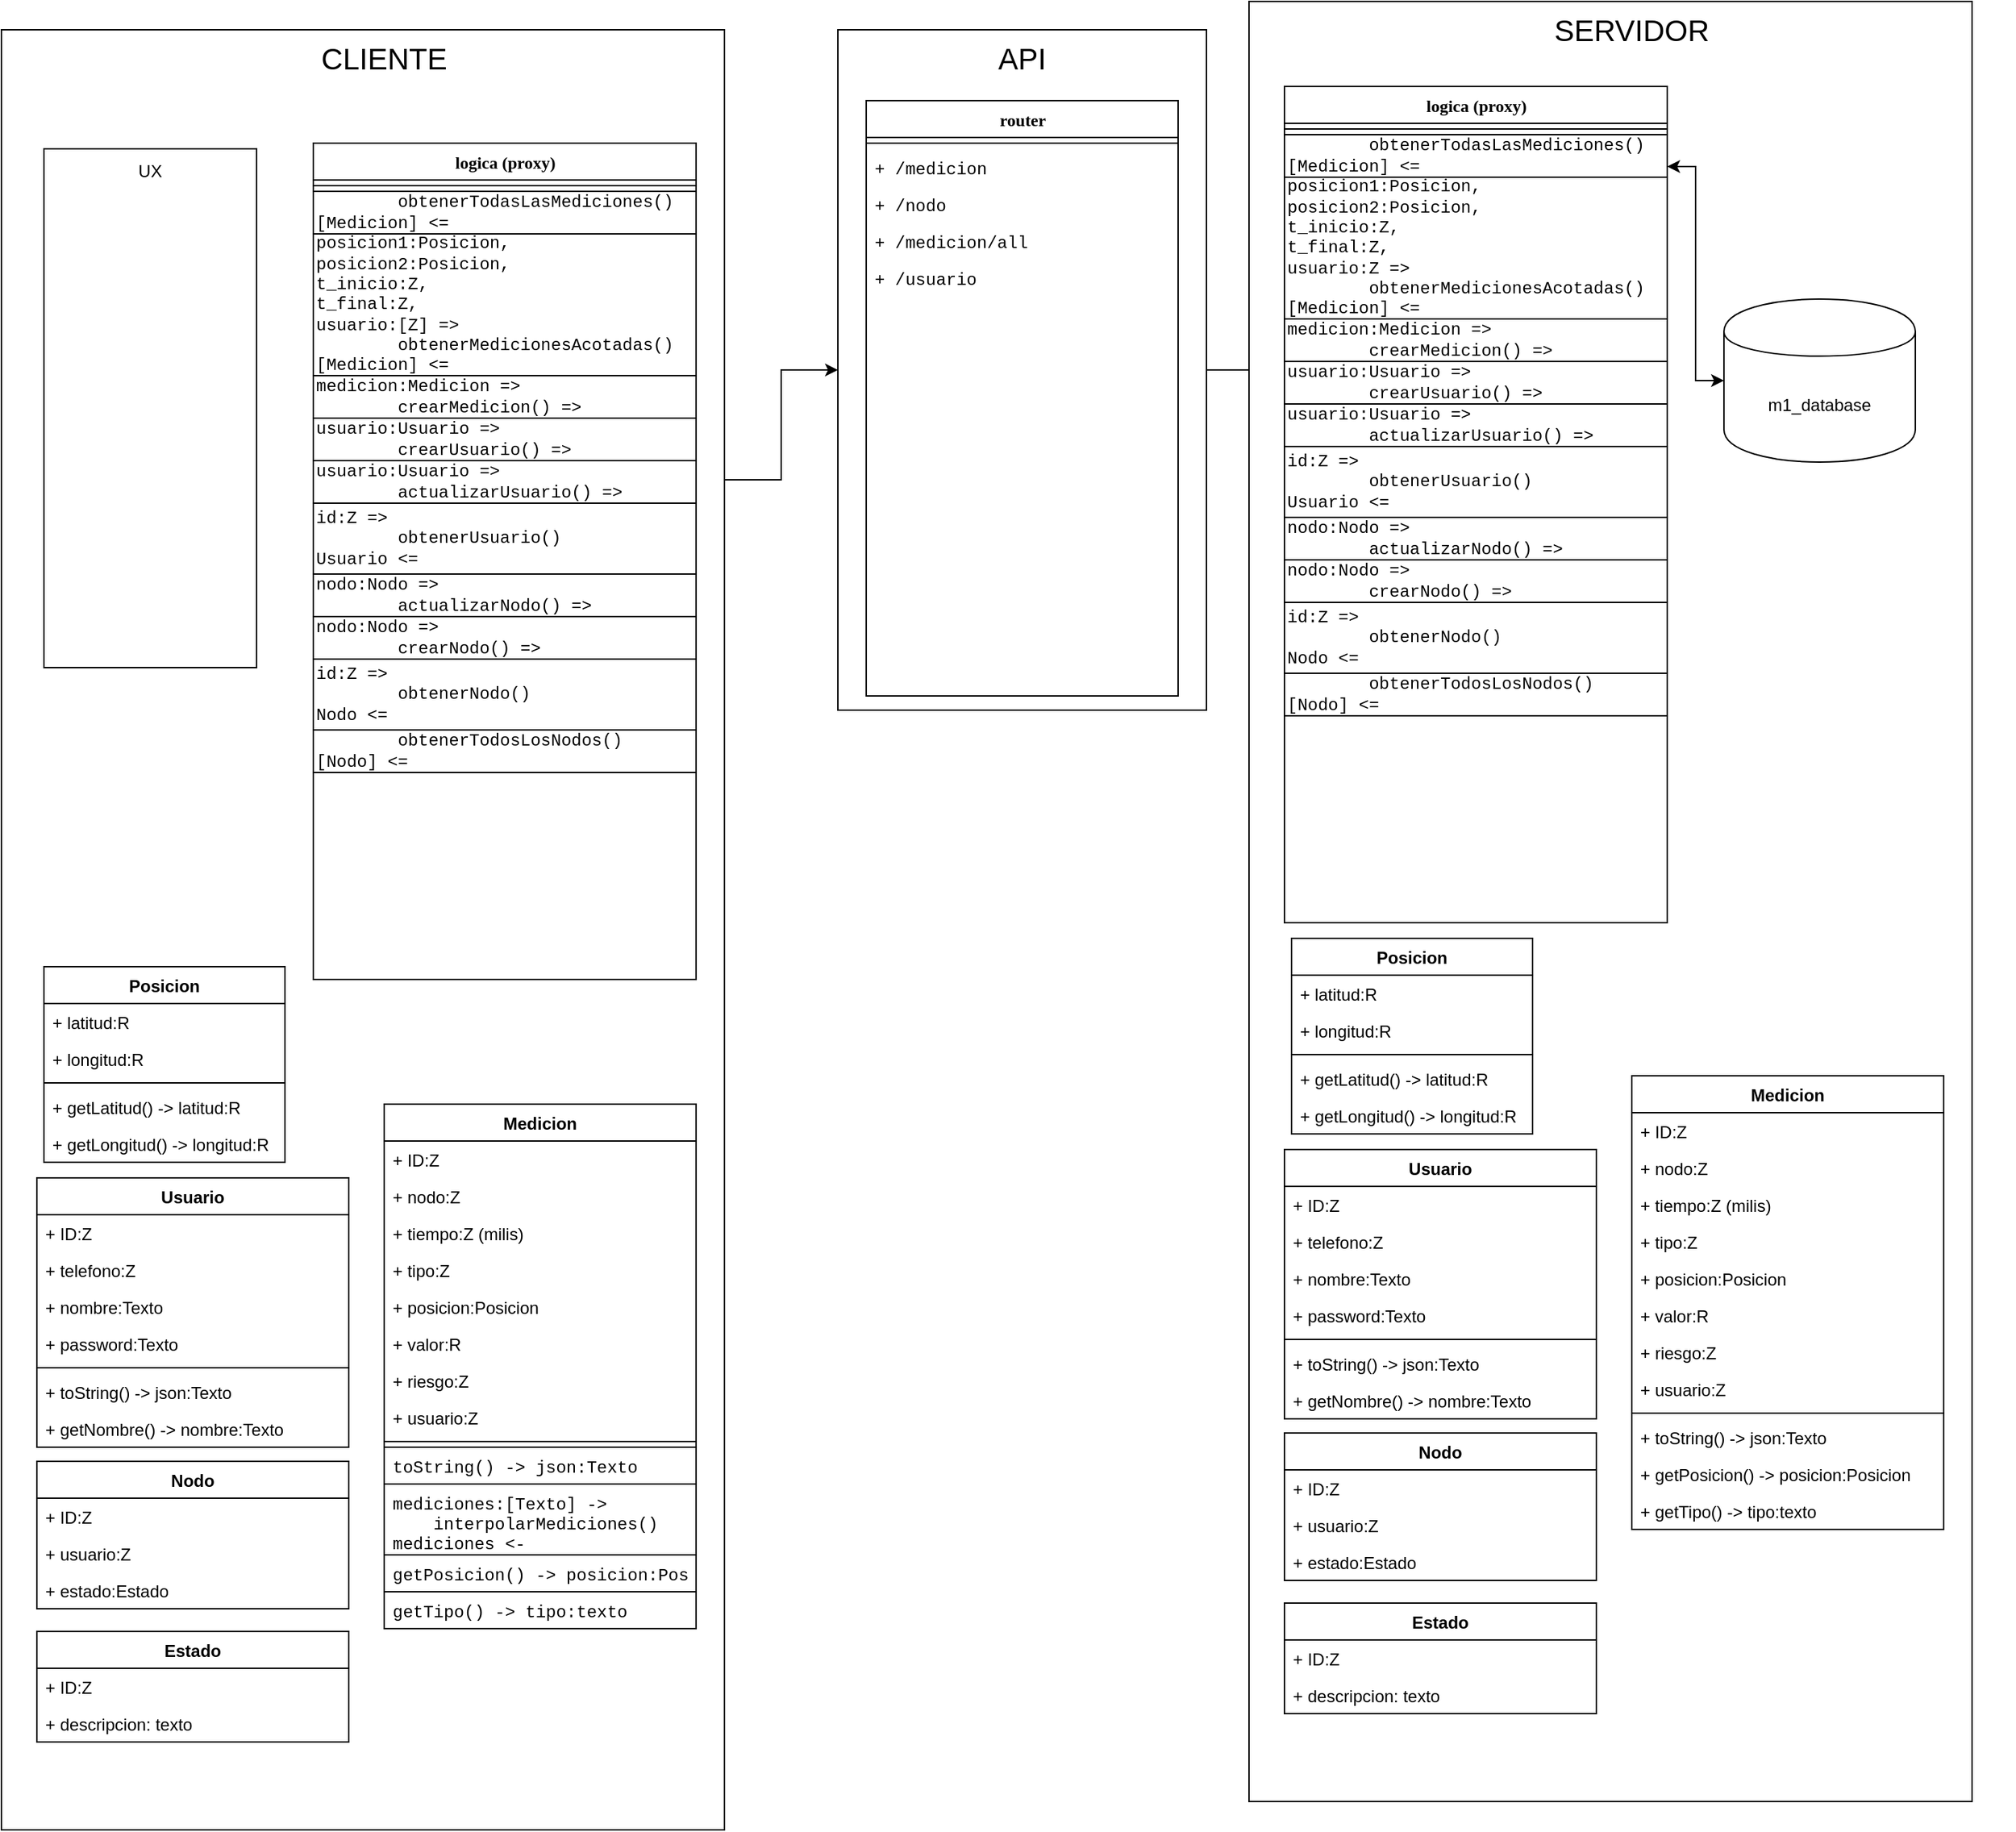 <mxfile version="12.6.5" type="device"><diagram name="Page-1" id="6133507b-19e7-1e82-6fc7-422aa6c4b21f"><mxGraphModel dx="868" dy="510" grid="1" gridSize="10" guides="1" tooltips="1" connect="1" arrows="1" fold="1" page="1" pageScale="1" pageWidth="1100" pageHeight="850" background="#ffffff" math="0" shadow="0"><root><mxCell id="0"/><mxCell id="1" parent="0"/><mxCell id="sc-52_LfDjqddXTNMuzJ-3" value="" style="group" parent="1" vertex="1" connectable="0"><mxGeometry x="120" y="50" width="510" height="1270" as="geometry"/></mxCell><mxCell id="sc-52_LfDjqddXTNMuzJ-1" value="" style="rounded=0;whiteSpace=wrap;html=1;" parent="sc-52_LfDjqddXTNMuzJ-3" vertex="1"><mxGeometry x="-30" width="510" height="1270" as="geometry"/></mxCell><mxCell id="sc-52_LfDjqddXTNMuzJ-2" value="&lt;font style=&quot;font-size: 21px&quot;&gt;CLIENTE&lt;/font&gt;" style="text;html=1;strokeColor=none;fillColor=none;align=center;verticalAlign=middle;whiteSpace=wrap;rounded=0;" parent="sc-52_LfDjqddXTNMuzJ-3" vertex="1"><mxGeometry x="175" y="10" width="130" height="20" as="geometry"/></mxCell><mxCell id="235556782a83e6d0-1" value="logica (proxy)" style="swimlane;html=1;fontStyle=1;align=center;verticalAlign=top;childLayout=stackLayout;horizontal=1;startSize=26;horizontalStack=0;resizeParent=1;resizeLast=0;collapsible=1;marginBottom=0;swimlaneFillColor=#ffffff;rounded=0;shadow=0;comic=0;labelBackgroundColor=none;strokeWidth=1;fillColor=none;fontFamily=Verdana;fontSize=12" parent="sc-52_LfDjqddXTNMuzJ-3" vertex="1"><mxGeometry x="190" y="80" width="270" height="590" as="geometry"/></mxCell><mxCell id="235556782a83e6d0-6" value="" style="line;html=1;strokeWidth=1;fillColor=none;align=left;verticalAlign=middle;spacingTop=-1;spacingLeft=3;spacingRight=3;rotatable=0;labelPosition=right;points=[];portConstraint=eastwest;" parent="235556782a83e6d0-1" vertex="1"><mxGeometry y="26" width="270" height="8" as="geometry"/></mxCell><mxCell id="5X_iFyQUQgS1Uzfc3_gg-1" value="&amp;nbsp; &amp;nbsp; &amp;nbsp; &amp;nbsp; obtenerTodasLasMediciones()&lt;br&gt;[Medicion] &amp;lt;=" style="rounded=0;whiteSpace=wrap;html=1;autosize=1;fontFamily=Courier New;align=left;" parent="235556782a83e6d0-1" vertex="1"><mxGeometry y="34" width="270" height="30" as="geometry"/></mxCell><mxCell id="5X_iFyQUQgS1Uzfc3_gg-11" value="posicion1:Posicion,&lt;br&gt;posicion2:Posicion,&lt;br&gt;t_inicio:Z,&lt;br&gt;t_final:Z,&lt;br&gt;usuario:[Z] =&amp;gt;&lt;br&gt;&amp;nbsp; &amp;nbsp; &amp;nbsp; &amp;nbsp; obtenerMedicionesAcotadas()&lt;br&gt;[Medicion] &amp;lt;=" style="rounded=0;whiteSpace=wrap;html=1;autosize=1;fontFamily=Courier New;align=left;" parent="235556782a83e6d0-1" vertex="1"><mxGeometry y="64" width="270" height="100" as="geometry"/></mxCell><mxCell id="5X_iFyQUQgS1Uzfc3_gg-13" value="medicion:Medicion =&amp;gt;&lt;br&gt;&amp;nbsp; &amp;nbsp; &amp;nbsp; &amp;nbsp; crearMedicion() =&amp;gt;" style="rounded=0;whiteSpace=wrap;html=1;autosize=1;fontFamily=Courier New;align=left;" parent="235556782a83e6d0-1" vertex="1"><mxGeometry y="164" width="270" height="30" as="geometry"/></mxCell><mxCell id="5X_iFyQUQgS1Uzfc3_gg-14" value="usuario:Usuario =&amp;gt;&lt;br&gt;&amp;nbsp; &amp;nbsp; &amp;nbsp; &amp;nbsp; crearUsuario() =&amp;gt;" style="rounded=0;whiteSpace=wrap;html=1;autosize=1;fontFamily=Courier New;align=left;" parent="235556782a83e6d0-1" vertex="1"><mxGeometry y="194" width="270" height="30" as="geometry"/></mxCell><mxCell id="5X_iFyQUQgS1Uzfc3_gg-15" value="usuario:Usuario =&amp;gt;&lt;br&gt;&amp;nbsp; &amp;nbsp; &amp;nbsp; &amp;nbsp; actualizarUsuario() =&amp;gt;" style="rounded=0;whiteSpace=wrap;html=1;autosize=1;fontFamily=Courier New;align=left;" parent="235556782a83e6d0-1" vertex="1"><mxGeometry y="224" width="270" height="30" as="geometry"/></mxCell><mxCell id="5X_iFyQUQgS1Uzfc3_gg-16" value="id:Z =&amp;gt;&lt;br&gt;&amp;nbsp; &amp;nbsp; &amp;nbsp; &amp;nbsp; obtenerUsuario()&lt;br&gt;Usuario &amp;lt;=" style="rounded=0;whiteSpace=wrap;html=1;autosize=1;fontFamily=Courier New;align=left;" parent="235556782a83e6d0-1" vertex="1"><mxGeometry y="254" width="270" height="50" as="geometry"/></mxCell><mxCell id="5X_iFyQUQgS1Uzfc3_gg-17" value="nodo:Nodo =&amp;gt;&lt;br&gt;&amp;nbsp; &amp;nbsp; &amp;nbsp; &amp;nbsp; actualizarNodo() =&amp;gt;" style="rounded=0;whiteSpace=wrap;html=1;autosize=1;fontFamily=Courier New;align=left;" parent="235556782a83e6d0-1" vertex="1"><mxGeometry y="304" width="270" height="30" as="geometry"/></mxCell><mxCell id="5X_iFyQUQgS1Uzfc3_gg-18" value="nodo:Nodo =&amp;gt;&lt;br&gt;&amp;nbsp; &amp;nbsp; &amp;nbsp; &amp;nbsp; crearNodo() =&amp;gt;" style="rounded=0;whiteSpace=wrap;html=1;autosize=1;fontFamily=Courier New;align=left;" parent="235556782a83e6d0-1" vertex="1"><mxGeometry y="334" width="270" height="30" as="geometry"/></mxCell><mxCell id="5X_iFyQUQgS1Uzfc3_gg-19" value="id:Z =&amp;gt;&lt;br&gt;&amp;nbsp; &amp;nbsp; &amp;nbsp; &amp;nbsp; obtenerNodo()&lt;br&gt;Nodo &amp;lt;=" style="rounded=0;whiteSpace=wrap;html=1;autosize=1;fontFamily=Courier New;align=left;" parent="235556782a83e6d0-1" vertex="1"><mxGeometry y="364" width="270" height="50" as="geometry"/></mxCell><mxCell id="f22uDQR5OkRlXavsrOe4-1" value="&amp;nbsp; &amp;nbsp; &amp;nbsp; &amp;nbsp; obtenerTodosLosNodos()&lt;br&gt;[Nodo] &amp;lt;=" style="rounded=0;whiteSpace=wrap;html=1;autosize=1;fontFamily=Courier New;align=left;" vertex="1" parent="235556782a83e6d0-1"><mxGeometry y="414" width="270" height="30" as="geometry"/></mxCell><mxCell id="sc-52_LfDjqddXTNMuzJ-56" value="Posicion" style="swimlane;fontStyle=1;align=center;verticalAlign=top;childLayout=stackLayout;horizontal=1;startSize=26;horizontalStack=0;resizeParent=1;resizeParentMax=0;resizeLast=0;collapsible=1;marginBottom=0;labelBackgroundColor=none;fillColor=#ffffff;" parent="sc-52_LfDjqddXTNMuzJ-3" vertex="1"><mxGeometry y="661" width="170" height="138" as="geometry"/></mxCell><mxCell id="sc-52_LfDjqddXTNMuzJ-60" value="+ latitud:R" style="text;strokeColor=none;fillColor=none;align=left;verticalAlign=top;spacingLeft=4;spacingRight=4;overflow=hidden;rotatable=0;points=[[0,0.5],[1,0.5]];portConstraint=eastwest;" parent="sc-52_LfDjqddXTNMuzJ-56" vertex="1"><mxGeometry y="26" width="170" height="26" as="geometry"/></mxCell><mxCell id="sc-52_LfDjqddXTNMuzJ-61" value="+ longitud:R" style="text;strokeColor=none;fillColor=none;align=left;verticalAlign=top;spacingLeft=4;spacingRight=4;overflow=hidden;rotatable=0;points=[[0,0.5],[1,0.5]];portConstraint=eastwest;" parent="sc-52_LfDjqddXTNMuzJ-56" vertex="1"><mxGeometry y="52" width="170" height="26" as="geometry"/></mxCell><mxCell id="sc-52_LfDjqddXTNMuzJ-58" value="" style="line;strokeWidth=1;fillColor=none;align=left;verticalAlign=middle;spacingTop=-1;spacingLeft=3;spacingRight=3;rotatable=0;labelPosition=right;points=[];portConstraint=eastwest;" parent="sc-52_LfDjqddXTNMuzJ-56" vertex="1"><mxGeometry y="78" width="170" height="8" as="geometry"/></mxCell><mxCell id="sc-52_LfDjqddXTNMuzJ-59" value="+ getLatitud() -&gt; latitud:R" style="text;strokeColor=none;fillColor=none;align=left;verticalAlign=top;spacingLeft=4;spacingRight=4;overflow=hidden;rotatable=0;points=[[0,0.5],[1,0.5]];portConstraint=eastwest;" parent="sc-52_LfDjqddXTNMuzJ-56" vertex="1"><mxGeometry y="86" width="170" height="26" as="geometry"/></mxCell><mxCell id="sc-52_LfDjqddXTNMuzJ-62" value="+ getLongitud() -&gt; longitud:R" style="text;strokeColor=none;fillColor=none;align=left;verticalAlign=top;spacingLeft=4;spacingRight=4;overflow=hidden;rotatable=0;points=[[0,0.5],[1,0.5]];portConstraint=eastwest;" parent="sc-52_LfDjqddXTNMuzJ-56" vertex="1"><mxGeometry y="112" width="170" height="26" as="geometry"/></mxCell><mxCell id="sc-52_LfDjqddXTNMuzJ-32" value="Medicion" style="swimlane;fontStyle=1;align=center;verticalAlign=top;childLayout=stackLayout;horizontal=1;startSize=26;horizontalStack=0;resizeParent=1;resizeParentMax=0;resizeLast=0;collapsible=1;marginBottom=0;" parent="sc-52_LfDjqddXTNMuzJ-3" vertex="1"><mxGeometry x="240" y="758" width="220" height="370" as="geometry"/></mxCell><mxCell id="sc-52_LfDjqddXTNMuzJ-44" value="+ ID:Z" style="text;strokeColor=none;fillColor=none;align=left;verticalAlign=top;spacingLeft=4;spacingRight=4;overflow=hidden;rotatable=0;points=[[0,0.5],[1,0.5]];portConstraint=eastwest;" parent="sc-52_LfDjqddXTNMuzJ-32" vertex="1"><mxGeometry y="26" width="220" height="26" as="geometry"/></mxCell><mxCell id="sc-52_LfDjqddXTNMuzJ-50" value="+ nodo:Z" style="text;strokeColor=none;fillColor=none;align=left;verticalAlign=top;spacingLeft=4;spacingRight=4;overflow=hidden;rotatable=0;points=[[0,0.5],[1,0.5]];portConstraint=eastwest;" parent="sc-52_LfDjqddXTNMuzJ-32" vertex="1"><mxGeometry y="52" width="220" height="26" as="geometry"/></mxCell><mxCell id="sc-52_LfDjqddXTNMuzJ-49" value="+ tiempo:Z (milis)" style="text;strokeColor=none;fillColor=none;align=left;verticalAlign=top;spacingLeft=4;spacingRight=4;overflow=hidden;rotatable=0;points=[[0,0.5],[1,0.5]];portConstraint=eastwest;" parent="sc-52_LfDjqddXTNMuzJ-32" vertex="1"><mxGeometry y="78" width="220" height="26" as="geometry"/></mxCell><mxCell id="sc-52_LfDjqddXTNMuzJ-48" value="+ tipo:Z" style="text;strokeColor=none;fillColor=none;align=left;verticalAlign=top;spacingLeft=4;spacingRight=4;overflow=hidden;rotatable=0;points=[[0,0.5],[1,0.5]];portConstraint=eastwest;" parent="sc-52_LfDjqddXTNMuzJ-32" vertex="1"><mxGeometry y="104" width="220" height="26" as="geometry"/></mxCell><mxCell id="sc-52_LfDjqddXTNMuzJ-47" value="+ posicion:Posicion" style="text;strokeColor=none;fillColor=none;align=left;verticalAlign=top;spacingLeft=4;spacingRight=4;overflow=hidden;rotatable=0;points=[[0,0.5],[1,0.5]];portConstraint=eastwest;" parent="sc-52_LfDjqddXTNMuzJ-32" vertex="1"><mxGeometry y="130" width="220" height="26" as="geometry"/></mxCell><mxCell id="sc-52_LfDjqddXTNMuzJ-45" value="+ valor:R" style="text;strokeColor=none;fillColor=none;align=left;verticalAlign=top;spacingLeft=4;spacingRight=4;overflow=hidden;rotatable=0;points=[[0,0.5],[1,0.5]];portConstraint=eastwest;" parent="sc-52_LfDjqddXTNMuzJ-32" vertex="1"><mxGeometry y="156" width="220" height="26" as="geometry"/></mxCell><mxCell id="325u3nL-SBD2Wd6qfBEN-95" value="+ riesgo:Z" style="text;strokeColor=none;fillColor=none;align=left;verticalAlign=top;spacingLeft=4;spacingRight=4;overflow=hidden;rotatable=0;points=[[0,0.5],[1,0.5]];portConstraint=eastwest;" parent="sc-52_LfDjqddXTNMuzJ-32" vertex="1"><mxGeometry y="182" width="220" height="26" as="geometry"/></mxCell><mxCell id="5X_iFyQUQgS1Uzfc3_gg-8" value="+ usuario:Z" style="text;strokeColor=none;fillColor=none;align=left;verticalAlign=top;spacingLeft=4;spacingRight=4;overflow=hidden;rotatable=0;points=[[0,0.5],[1,0.5]];portConstraint=eastwest;" parent="sc-52_LfDjqddXTNMuzJ-32" vertex="1"><mxGeometry y="208" width="220" height="26" as="geometry"/></mxCell><mxCell id="sc-52_LfDjqddXTNMuzJ-34" value="" style="line;strokeWidth=1;fillColor=none;align=left;verticalAlign=middle;spacingTop=-1;spacingLeft=3;spacingRight=3;rotatable=0;labelPosition=right;points=[];portConstraint=eastwest;" parent="sc-52_LfDjqddXTNMuzJ-32" vertex="1"><mxGeometry y="234" width="220" height="8" as="geometry"/></mxCell><mxCell id="sc-52_LfDjqddXTNMuzJ-51" value="toString() -&gt; json:Texto" style="text;strokeColor=#000000;fillColor=none;align=left;verticalAlign=top;spacingLeft=4;spacingRight=4;overflow=hidden;rotatable=0;points=[[0,0.5],[1,0.5]];portConstraint=eastwest;fontFamily=Courier New;autosize=1;" parent="sc-52_LfDjqddXTNMuzJ-32" vertex="1"><mxGeometry y="242" width="220" height="26" as="geometry"/></mxCell><mxCell id="f22uDQR5OkRlXavsrOe4-4" value="mediciones:[Texto] -&gt;&#10;    interpolarMediciones()&#10;mediciones &lt;-" style="text;strokeColor=#000000;fillColor=none;align=left;verticalAlign=top;spacingLeft=4;spacingRight=4;overflow=hidden;rotatable=0;points=[[0,0.5],[1,0.5]];portConstraint=eastwest;fontFamily=Courier New;autosize=1;" vertex="1" parent="sc-52_LfDjqddXTNMuzJ-32"><mxGeometry y="268" width="220" height="50" as="geometry"/></mxCell><mxCell id="sc-52_LfDjqddXTNMuzJ-35" value="getPosicion() -&gt; posicion:Posicion" style="text;strokeColor=#000000;fillColor=none;align=left;verticalAlign=top;spacingLeft=4;spacingRight=4;overflow=hidden;rotatable=0;points=[[0,0.5],[1,0.5]];portConstraint=eastwest;fontFamily=Courier New;autosize=1;" parent="sc-52_LfDjqddXTNMuzJ-32" vertex="1"><mxGeometry y="318" width="220" height="26" as="geometry"/></mxCell><mxCell id="BmbY004WL_d5LKqycVgw-6" value="getTipo() -&gt; tipo:texto" style="text;strokeColor=#000000;fillColor=none;align=left;verticalAlign=top;spacingLeft=4;spacingRight=4;overflow=hidden;rotatable=0;points=[[0,0.5],[1,0.5]];portConstraint=eastwest;fontFamily=Courier New;autosize=1;" parent="sc-52_LfDjqddXTNMuzJ-32" vertex="1"><mxGeometry y="344" width="220" height="26" as="geometry"/></mxCell><mxCell id="pipGjSjrgQ9NC8ATmUn0-1" value="Usuario" style="swimlane;fontStyle=1;align=center;verticalAlign=top;childLayout=stackLayout;horizontal=1;startSize=26;horizontalStack=0;resizeParent=1;resizeParentMax=0;resizeLast=0;collapsible=1;marginBottom=0;" parent="sc-52_LfDjqddXTNMuzJ-3" vertex="1"><mxGeometry x="-5" y="810" width="220" height="190" as="geometry"/></mxCell><mxCell id="pipGjSjrgQ9NC8ATmUn0-2" value="+ ID:Z" style="text;strokeColor=none;fillColor=none;align=left;verticalAlign=top;spacingLeft=4;spacingRight=4;overflow=hidden;rotatable=0;points=[[0,0.5],[1,0.5]];portConstraint=eastwest;" parent="pipGjSjrgQ9NC8ATmUn0-1" vertex="1"><mxGeometry y="26" width="220" height="26" as="geometry"/></mxCell><mxCell id="pipGjSjrgQ9NC8ATmUn0-3" value="+ telefono:Z" style="text;strokeColor=none;fillColor=none;align=left;verticalAlign=top;spacingLeft=4;spacingRight=4;overflow=hidden;rotatable=0;points=[[0,0.5],[1,0.5]];portConstraint=eastwest;" parent="pipGjSjrgQ9NC8ATmUn0-1" vertex="1"><mxGeometry y="52" width="220" height="26" as="geometry"/></mxCell><mxCell id="pipGjSjrgQ9NC8ATmUn0-4" value="+ nombre:Texto" style="text;strokeColor=none;fillColor=none;align=left;verticalAlign=top;spacingLeft=4;spacingRight=4;overflow=hidden;rotatable=0;points=[[0,0.5],[1,0.5]];portConstraint=eastwest;" parent="pipGjSjrgQ9NC8ATmUn0-1" vertex="1"><mxGeometry y="78" width="220" height="26" as="geometry"/></mxCell><mxCell id="pipGjSjrgQ9NC8ATmUn0-5" value="+ password:Texto" style="text;strokeColor=none;fillColor=none;align=left;verticalAlign=top;spacingLeft=4;spacingRight=4;overflow=hidden;rotatable=0;points=[[0,0.5],[1,0.5]];portConstraint=eastwest;" parent="pipGjSjrgQ9NC8ATmUn0-1" vertex="1"><mxGeometry y="104" width="220" height="26" as="geometry"/></mxCell><mxCell id="pipGjSjrgQ9NC8ATmUn0-9" value="" style="line;strokeWidth=1;fillColor=none;align=left;verticalAlign=middle;spacingTop=-1;spacingLeft=3;spacingRight=3;rotatable=0;labelPosition=right;points=[];portConstraint=eastwest;" parent="pipGjSjrgQ9NC8ATmUn0-1" vertex="1"><mxGeometry y="130" width="220" height="8" as="geometry"/></mxCell><mxCell id="pipGjSjrgQ9NC8ATmUn0-10" value="+ toString() -&gt; json:Texto" style="text;strokeColor=none;fillColor=none;align=left;verticalAlign=top;spacingLeft=4;spacingRight=4;overflow=hidden;rotatable=0;points=[[0,0.5],[1,0.5]];portConstraint=eastwest;" parent="pipGjSjrgQ9NC8ATmUn0-1" vertex="1"><mxGeometry y="138" width="220" height="26" as="geometry"/></mxCell><mxCell id="pipGjSjrgQ9NC8ATmUn0-11" value="+ getNombre() -&gt; nombre:Texto" style="text;strokeColor=none;fillColor=none;align=left;verticalAlign=top;spacingLeft=4;spacingRight=4;overflow=hidden;rotatable=0;points=[[0,0.5],[1,0.5]];portConstraint=eastwest;" parent="pipGjSjrgQ9NC8ATmUn0-1" vertex="1"><mxGeometry y="164" width="220" height="26" as="geometry"/></mxCell><mxCell id="pipGjSjrgQ9NC8ATmUn0-18" value="Nodo" style="swimlane;fontStyle=1;align=center;verticalAlign=top;childLayout=stackLayout;horizontal=1;startSize=26;horizontalStack=0;resizeParent=1;resizeParentMax=0;resizeLast=0;collapsible=1;marginBottom=0;" parent="sc-52_LfDjqddXTNMuzJ-3" vertex="1"><mxGeometry x="-5" y="1010" width="220" height="104" as="geometry"/></mxCell><mxCell id="pipGjSjrgQ9NC8ATmUn0-19" value="+ ID:Z" style="text;strokeColor=none;fillColor=none;align=left;verticalAlign=top;spacingLeft=4;spacingRight=4;overflow=hidden;rotatable=0;points=[[0,0.5],[1,0.5]];portConstraint=eastwest;" parent="pipGjSjrgQ9NC8ATmUn0-18" vertex="1"><mxGeometry y="26" width="220" height="26" as="geometry"/></mxCell><mxCell id="pipGjSjrgQ9NC8ATmUn0-20" value="+ usuario:Z" style="text;strokeColor=none;fillColor=none;align=left;verticalAlign=top;spacingLeft=4;spacingRight=4;overflow=hidden;rotatable=0;points=[[0,0.5],[1,0.5]];portConstraint=eastwest;" parent="pipGjSjrgQ9NC8ATmUn0-18" vertex="1"><mxGeometry y="52" width="220" height="26" as="geometry"/></mxCell><mxCell id="0Kv_b4-4Ep6_lvJzIhoJ-1" value="+ estado:Estado" style="text;strokeColor=none;fillColor=none;align=left;verticalAlign=top;spacingLeft=4;spacingRight=4;overflow=hidden;rotatable=0;points=[[0,0.5],[1,0.5]];portConstraint=eastwest;" parent="pipGjSjrgQ9NC8ATmUn0-18" vertex="1"><mxGeometry y="78" width="220" height="26" as="geometry"/></mxCell><mxCell id="BmbY004WL_d5LKqycVgw-111" value="" style="rounded=0;whiteSpace=wrap;html=1;" parent="sc-52_LfDjqddXTNMuzJ-3" vertex="1"><mxGeometry y="84" width="150" height="366" as="geometry"/></mxCell><mxCell id="BmbY004WL_d5LKqycVgw-112" value="UX" style="text;html=1;strokeColor=none;fillColor=none;align=center;verticalAlign=middle;whiteSpace=wrap;rounded=0;" parent="sc-52_LfDjqddXTNMuzJ-3" vertex="1"><mxGeometry x="55" y="90" width="40" height="20" as="geometry"/></mxCell><mxCell id="5X_iFyQUQgS1Uzfc3_gg-4" value="Estado" style="swimlane;fontStyle=1;align=center;verticalAlign=top;childLayout=stackLayout;horizontal=1;startSize=26;horizontalStack=0;resizeParent=1;resizeParentMax=0;resizeLast=0;collapsible=1;marginBottom=0;" parent="sc-52_LfDjqddXTNMuzJ-3" vertex="1"><mxGeometry x="-5" y="1130" width="220" height="78" as="geometry"/></mxCell><mxCell id="5X_iFyQUQgS1Uzfc3_gg-5" value="+ ID:Z" style="text;strokeColor=none;fillColor=none;align=left;verticalAlign=top;spacingLeft=4;spacingRight=4;overflow=hidden;rotatable=0;points=[[0,0.5],[1,0.5]];portConstraint=eastwest;" parent="5X_iFyQUQgS1Uzfc3_gg-4" vertex="1"><mxGeometry y="26" width="220" height="26" as="geometry"/></mxCell><mxCell id="5X_iFyQUQgS1Uzfc3_gg-6" value="+ descripcion: texto" style="text;strokeColor=none;fillColor=none;align=left;verticalAlign=top;spacingLeft=4;spacingRight=4;overflow=hidden;rotatable=0;points=[[0,0.5],[1,0.5]];portConstraint=eastwest;" parent="5X_iFyQUQgS1Uzfc3_gg-4" vertex="1"><mxGeometry y="52" width="220" height="26" as="geometry"/></mxCell><mxCell id="BmbY004WL_d5LKqycVgw-7" value="" style="group" parent="1" vertex="1" connectable="0"><mxGeometry x="680" y="50" width="260" height="480" as="geometry"/></mxCell><mxCell id="BmbY004WL_d5LKqycVgw-8" value="" style="rounded=0;whiteSpace=wrap;html=1;" parent="BmbY004WL_d5LKqycVgw-7" vertex="1"><mxGeometry width="260" height="480" as="geometry"/></mxCell><mxCell id="BmbY004WL_d5LKqycVgw-9" value="&lt;font style=&quot;font-size: 21px&quot;&gt;API&lt;/font&gt;" style="text;html=1;strokeColor=none;fillColor=none;align=center;verticalAlign=middle;whiteSpace=wrap;rounded=0;" parent="BmbY004WL_d5LKqycVgw-7" vertex="1"><mxGeometry x="94.792" y="10" width="70.417" height="20" as="geometry"/></mxCell><mxCell id="BmbY004WL_d5LKqycVgw-10" value="router" style="swimlane;html=1;fontStyle=1;align=center;verticalAlign=top;childLayout=stackLayout;horizontal=1;startSize=26;horizontalStack=0;resizeParent=1;resizeLast=0;collapsible=1;marginBottom=0;swimlaneFillColor=#ffffff;rounded=0;shadow=0;comic=0;labelBackgroundColor=none;strokeWidth=1;fillColor=none;fontFamily=Verdana;fontSize=12" parent="BmbY004WL_d5LKqycVgw-7" vertex="1"><mxGeometry x="20" y="50" width="220" height="420" as="geometry"/></mxCell><mxCell id="BmbY004WL_d5LKqycVgw-11" value="" style="line;html=1;strokeWidth=1;fillColor=none;align=left;verticalAlign=middle;spacingTop=-1;spacingLeft=3;spacingRight=3;rotatable=0;labelPosition=right;points=[];portConstraint=eastwest;" parent="BmbY004WL_d5LKqycVgw-10" vertex="1"><mxGeometry y="26" width="220" height="8" as="geometry"/></mxCell><mxCell id="BmbY004WL_d5LKqycVgw-12" value="&lt;font face=&quot;Courier New&quot;&gt;+ /medicion&lt;/font&gt;" style="text;html=1;strokeColor=none;fillColor=none;align=left;verticalAlign=top;spacingLeft=4;spacingRight=4;whiteSpace=wrap;overflow=hidden;rotatable=0;points=[[0,0.5],[1,0.5]];portConstraint=eastwest;" parent="BmbY004WL_d5LKqycVgw-10" vertex="1"><mxGeometry y="34" width="220" height="26" as="geometry"/></mxCell><mxCell id="5X_iFyQUQgS1Uzfc3_gg-9" value="&lt;font face=&quot;Courier New&quot;&gt;+ /nodo&lt;/font&gt;" style="text;html=1;strokeColor=none;fillColor=none;align=left;verticalAlign=top;spacingLeft=4;spacingRight=4;whiteSpace=wrap;overflow=hidden;rotatable=0;points=[[0,0.5],[1,0.5]];portConstraint=eastwest;" parent="BmbY004WL_d5LKqycVgw-10" vertex="1"><mxGeometry y="60" width="220" height="26" as="geometry"/></mxCell><mxCell id="f22uDQR5OkRlXavsrOe4-2" value="&lt;font face=&quot;Courier New&quot;&gt;+ /medicion/all&lt;/font&gt;" style="text;html=1;strokeColor=none;fillColor=none;align=left;verticalAlign=top;spacingLeft=4;spacingRight=4;whiteSpace=wrap;overflow=hidden;rotatable=0;points=[[0,0.5],[1,0.5]];portConstraint=eastwest;" vertex="1" parent="BmbY004WL_d5LKqycVgw-10"><mxGeometry y="86" width="220" height="26" as="geometry"/></mxCell><mxCell id="5X_iFyQUQgS1Uzfc3_gg-10" value="&lt;font face=&quot;Courier New&quot;&gt;+ /usuario&lt;/font&gt;" style="text;html=1;strokeColor=none;fillColor=none;align=left;verticalAlign=top;spacingLeft=4;spacingRight=4;whiteSpace=wrap;overflow=hidden;rotatable=0;points=[[0,0.5],[1,0.5]];portConstraint=eastwest;" parent="BmbY004WL_d5LKqycVgw-10" vertex="1"><mxGeometry y="112" width="220" height="26" as="geometry"/></mxCell><mxCell id="BmbY004WL_d5LKqycVgw-32" style="edgeStyle=orthogonalEdgeStyle;rounded=0;orthogonalLoop=1;jettySize=auto;html=1;exitX=1;exitY=0.25;exitDx=0;exitDy=0;entryX=0;entryY=0.5;entryDx=0;entryDy=0;" parent="1" source="sc-52_LfDjqddXTNMuzJ-1" target="BmbY004WL_d5LKqycVgw-8" edge="1"><mxGeometry relative="1" as="geometry"/></mxCell><mxCell id="BmbY004WL_d5LKqycVgw-33" style="edgeStyle=orthogonalEdgeStyle;rounded=0;orthogonalLoop=1;jettySize=auto;html=1;entryX=0;entryY=0.25;entryDx=0;entryDy=0;" parent="1" source="BmbY004WL_d5LKqycVgw-8" edge="1"><mxGeometry relative="1" as="geometry"><mxPoint x="1000" y="370.0" as="targetPoint"/></mxGeometry></mxCell><mxCell id="5X_iFyQUQgS1Uzfc3_gg-22" value="" style="group" parent="1" vertex="1" connectable="0"><mxGeometry x="1000" y="30" width="510" height="1270" as="geometry"/></mxCell><mxCell id="5X_iFyQUQgS1Uzfc3_gg-23" value="" style="rounded=0;whiteSpace=wrap;html=1;" parent="5X_iFyQUQgS1Uzfc3_gg-22" vertex="1"><mxGeometry x="-30" width="510" height="1270" as="geometry"/></mxCell><mxCell id="5X_iFyQUQgS1Uzfc3_gg-24" value="&lt;font style=&quot;font-size: 21px&quot;&gt;SERVIDOR&lt;/font&gt;" style="text;html=1;strokeColor=none;fillColor=none;align=center;verticalAlign=middle;whiteSpace=wrap;rounded=0;" parent="5X_iFyQUQgS1Uzfc3_gg-22" vertex="1"><mxGeometry x="175" y="10" width="130" height="20" as="geometry"/></mxCell><mxCell id="5X_iFyQUQgS1Uzfc3_gg-25" value="logica (proxy)" style="swimlane;html=1;fontStyle=1;align=center;verticalAlign=top;childLayout=stackLayout;horizontal=1;startSize=26;horizontalStack=0;resizeParent=1;resizeLast=0;collapsible=1;marginBottom=0;swimlaneFillColor=#ffffff;rounded=0;shadow=0;comic=0;labelBackgroundColor=none;strokeWidth=1;fillColor=none;fontFamily=Verdana;fontSize=12" parent="5X_iFyQUQgS1Uzfc3_gg-22" vertex="1"><mxGeometry x="-5" y="60" width="270" height="590" as="geometry"/></mxCell><mxCell id="5X_iFyQUQgS1Uzfc3_gg-26" value="" style="line;html=1;strokeWidth=1;fillColor=none;align=left;verticalAlign=middle;spacingTop=-1;spacingLeft=3;spacingRight=3;rotatable=0;labelPosition=right;points=[];portConstraint=eastwest;" parent="5X_iFyQUQgS1Uzfc3_gg-25" vertex="1"><mxGeometry y="26" width="270" height="8" as="geometry"/></mxCell><mxCell id="5X_iFyQUQgS1Uzfc3_gg-27" value="&amp;nbsp; &amp;nbsp; &amp;nbsp; &amp;nbsp; obtenerTodasLasMediciones()&lt;br&gt;[Medicion] &amp;lt;=" style="rounded=0;whiteSpace=wrap;html=1;autosize=1;fontFamily=Courier New;align=left;" parent="5X_iFyQUQgS1Uzfc3_gg-25" vertex="1"><mxGeometry y="34" width="270" height="30" as="geometry"/></mxCell><mxCell id="5X_iFyQUQgS1Uzfc3_gg-28" value="posicion1:Posicion,&lt;br&gt;posicion2:Posicion,&lt;br&gt;t_inicio:Z,&lt;br&gt;t_final:Z,&lt;br&gt;usuario:Z =&amp;gt;&lt;br&gt;&amp;nbsp; &amp;nbsp; &amp;nbsp; &amp;nbsp; obtenerMedicionesAcotadas()&lt;br&gt;[Medicion] &amp;lt;=" style="rounded=0;whiteSpace=wrap;html=1;autosize=1;fontFamily=Courier New;align=left;" parent="5X_iFyQUQgS1Uzfc3_gg-25" vertex="1"><mxGeometry y="64" width="270" height="100" as="geometry"/></mxCell><mxCell id="5X_iFyQUQgS1Uzfc3_gg-30" value="medicion:Medicion =&amp;gt;&lt;br&gt;&amp;nbsp; &amp;nbsp; &amp;nbsp; &amp;nbsp; crearMedicion() =&amp;gt;" style="rounded=0;whiteSpace=wrap;html=1;autosize=1;fontFamily=Courier New;align=left;" parent="5X_iFyQUQgS1Uzfc3_gg-25" vertex="1"><mxGeometry y="164" width="270" height="30" as="geometry"/></mxCell><mxCell id="5X_iFyQUQgS1Uzfc3_gg-31" value="usuario:Usuario =&amp;gt;&lt;br&gt;&amp;nbsp; &amp;nbsp; &amp;nbsp; &amp;nbsp; crearUsuario() =&amp;gt;" style="rounded=0;whiteSpace=wrap;html=1;autosize=1;fontFamily=Courier New;align=left;" parent="5X_iFyQUQgS1Uzfc3_gg-25" vertex="1"><mxGeometry y="194" width="270" height="30" as="geometry"/></mxCell><mxCell id="5X_iFyQUQgS1Uzfc3_gg-32" value="usuario:Usuario =&amp;gt;&lt;br&gt;&amp;nbsp; &amp;nbsp; &amp;nbsp; &amp;nbsp; actualizarUsuario() =&amp;gt;" style="rounded=0;whiteSpace=wrap;html=1;autosize=1;fontFamily=Courier New;align=left;" parent="5X_iFyQUQgS1Uzfc3_gg-25" vertex="1"><mxGeometry y="224" width="270" height="30" as="geometry"/></mxCell><mxCell id="5X_iFyQUQgS1Uzfc3_gg-33" value="id:Z =&amp;gt;&lt;br&gt;&amp;nbsp; &amp;nbsp; &amp;nbsp; &amp;nbsp; obtenerUsuario()&lt;br&gt;Usuario &amp;lt;=" style="rounded=0;whiteSpace=wrap;html=1;autosize=1;fontFamily=Courier New;align=left;" parent="5X_iFyQUQgS1Uzfc3_gg-25" vertex="1"><mxGeometry y="254" width="270" height="50" as="geometry"/></mxCell><mxCell id="5X_iFyQUQgS1Uzfc3_gg-34" value="nodo:Nodo =&amp;gt;&lt;br&gt;&amp;nbsp; &amp;nbsp; &amp;nbsp; &amp;nbsp; actualizarNodo() =&amp;gt;" style="rounded=0;whiteSpace=wrap;html=1;autosize=1;fontFamily=Courier New;align=left;" parent="5X_iFyQUQgS1Uzfc3_gg-25" vertex="1"><mxGeometry y="304" width="270" height="30" as="geometry"/></mxCell><mxCell id="5X_iFyQUQgS1Uzfc3_gg-35" value="nodo:Nodo =&amp;gt;&lt;br&gt;&amp;nbsp; &amp;nbsp; &amp;nbsp; &amp;nbsp; crearNodo() =&amp;gt;" style="rounded=0;whiteSpace=wrap;html=1;autosize=1;fontFamily=Courier New;align=left;" parent="5X_iFyQUQgS1Uzfc3_gg-25" vertex="1"><mxGeometry y="334" width="270" height="30" as="geometry"/></mxCell><mxCell id="5X_iFyQUQgS1Uzfc3_gg-36" value="id:Z =&amp;gt;&lt;br&gt;&amp;nbsp; &amp;nbsp; &amp;nbsp; &amp;nbsp; obtenerNodo()&lt;br&gt;Nodo &amp;lt;=" style="rounded=0;whiteSpace=wrap;html=1;autosize=1;fontFamily=Courier New;align=left;" parent="5X_iFyQUQgS1Uzfc3_gg-25" vertex="1"><mxGeometry y="364" width="270" height="50" as="geometry"/></mxCell><mxCell id="5X_iFyQUQgS1Uzfc3_gg-37" value="&amp;nbsp; &amp;nbsp; &amp;nbsp; &amp;nbsp; obtenerTodosLosNodos()&lt;br&gt;[Nodo] &amp;lt;=" style="rounded=0;whiteSpace=wrap;html=1;autosize=1;fontFamily=Courier New;align=left;" parent="5X_iFyQUQgS1Uzfc3_gg-25" vertex="1"><mxGeometry y="414" width="270" height="30" as="geometry"/></mxCell><mxCell id="5X_iFyQUQgS1Uzfc3_gg-38" value="Posicion" style="swimlane;fontStyle=1;align=center;verticalAlign=top;childLayout=stackLayout;horizontal=1;startSize=26;horizontalStack=0;resizeParent=1;resizeParentMax=0;resizeLast=0;collapsible=1;marginBottom=0;labelBackgroundColor=none;fillColor=#ffffff;" parent="5X_iFyQUQgS1Uzfc3_gg-22" vertex="1"><mxGeometry y="661" width="170" height="138" as="geometry"/></mxCell><mxCell id="5X_iFyQUQgS1Uzfc3_gg-39" value="+ latitud:R" style="text;strokeColor=none;fillColor=none;align=left;verticalAlign=top;spacingLeft=4;spacingRight=4;overflow=hidden;rotatable=0;points=[[0,0.5],[1,0.5]];portConstraint=eastwest;" parent="5X_iFyQUQgS1Uzfc3_gg-38" vertex="1"><mxGeometry y="26" width="170" height="26" as="geometry"/></mxCell><mxCell id="5X_iFyQUQgS1Uzfc3_gg-40" value="+ longitud:R" style="text;strokeColor=none;fillColor=none;align=left;verticalAlign=top;spacingLeft=4;spacingRight=4;overflow=hidden;rotatable=0;points=[[0,0.5],[1,0.5]];portConstraint=eastwest;" parent="5X_iFyQUQgS1Uzfc3_gg-38" vertex="1"><mxGeometry y="52" width="170" height="26" as="geometry"/></mxCell><mxCell id="5X_iFyQUQgS1Uzfc3_gg-41" value="" style="line;strokeWidth=1;fillColor=none;align=left;verticalAlign=middle;spacingTop=-1;spacingLeft=3;spacingRight=3;rotatable=0;labelPosition=right;points=[];portConstraint=eastwest;" parent="5X_iFyQUQgS1Uzfc3_gg-38" vertex="1"><mxGeometry y="78" width="170" height="8" as="geometry"/></mxCell><mxCell id="5X_iFyQUQgS1Uzfc3_gg-42" value="+ getLatitud() -&gt; latitud:R" style="text;strokeColor=none;fillColor=none;align=left;verticalAlign=top;spacingLeft=4;spacingRight=4;overflow=hidden;rotatable=0;points=[[0,0.5],[1,0.5]];portConstraint=eastwest;" parent="5X_iFyQUQgS1Uzfc3_gg-38" vertex="1"><mxGeometry y="86" width="170" height="26" as="geometry"/></mxCell><mxCell id="5X_iFyQUQgS1Uzfc3_gg-43" value="+ getLongitud() -&gt; longitud:R" style="text;strokeColor=none;fillColor=none;align=left;verticalAlign=top;spacingLeft=4;spacingRight=4;overflow=hidden;rotatable=0;points=[[0,0.5],[1,0.5]];portConstraint=eastwest;" parent="5X_iFyQUQgS1Uzfc3_gg-38" vertex="1"><mxGeometry y="112" width="170" height="26" as="geometry"/></mxCell><mxCell id="5X_iFyQUQgS1Uzfc3_gg-44" value="Medicion" style="swimlane;fontStyle=1;align=center;verticalAlign=top;childLayout=stackLayout;horizontal=1;startSize=26;horizontalStack=0;resizeParent=1;resizeParentMax=0;resizeLast=0;collapsible=1;marginBottom=0;" parent="5X_iFyQUQgS1Uzfc3_gg-22" vertex="1"><mxGeometry x="240" y="758" width="220" height="320" as="geometry"/></mxCell><mxCell id="5X_iFyQUQgS1Uzfc3_gg-45" value="+ ID:Z" style="text;strokeColor=none;fillColor=none;align=left;verticalAlign=top;spacingLeft=4;spacingRight=4;overflow=hidden;rotatable=0;points=[[0,0.5],[1,0.5]];portConstraint=eastwest;" parent="5X_iFyQUQgS1Uzfc3_gg-44" vertex="1"><mxGeometry y="26" width="220" height="26" as="geometry"/></mxCell><mxCell id="5X_iFyQUQgS1Uzfc3_gg-46" value="+ nodo:Z" style="text;strokeColor=none;fillColor=none;align=left;verticalAlign=top;spacingLeft=4;spacingRight=4;overflow=hidden;rotatable=0;points=[[0,0.5],[1,0.5]];portConstraint=eastwest;" parent="5X_iFyQUQgS1Uzfc3_gg-44" vertex="1"><mxGeometry y="52" width="220" height="26" as="geometry"/></mxCell><mxCell id="5X_iFyQUQgS1Uzfc3_gg-47" value="+ tiempo:Z (milis)" style="text;strokeColor=none;fillColor=none;align=left;verticalAlign=top;spacingLeft=4;spacingRight=4;overflow=hidden;rotatable=0;points=[[0,0.5],[1,0.5]];portConstraint=eastwest;" parent="5X_iFyQUQgS1Uzfc3_gg-44" vertex="1"><mxGeometry y="78" width="220" height="26" as="geometry"/></mxCell><mxCell id="5X_iFyQUQgS1Uzfc3_gg-48" value="+ tipo:Z" style="text;strokeColor=none;fillColor=none;align=left;verticalAlign=top;spacingLeft=4;spacingRight=4;overflow=hidden;rotatable=0;points=[[0,0.5],[1,0.5]];portConstraint=eastwest;" parent="5X_iFyQUQgS1Uzfc3_gg-44" vertex="1"><mxGeometry y="104" width="220" height="26" as="geometry"/></mxCell><mxCell id="5X_iFyQUQgS1Uzfc3_gg-49" value="+ posicion:Posicion" style="text;strokeColor=none;fillColor=none;align=left;verticalAlign=top;spacingLeft=4;spacingRight=4;overflow=hidden;rotatable=0;points=[[0,0.5],[1,0.5]];portConstraint=eastwest;" parent="5X_iFyQUQgS1Uzfc3_gg-44" vertex="1"><mxGeometry y="130" width="220" height="26" as="geometry"/></mxCell><mxCell id="5X_iFyQUQgS1Uzfc3_gg-50" value="+ valor:R" style="text;strokeColor=none;fillColor=none;align=left;verticalAlign=top;spacingLeft=4;spacingRight=4;overflow=hidden;rotatable=0;points=[[0,0.5],[1,0.5]];portConstraint=eastwest;" parent="5X_iFyQUQgS1Uzfc3_gg-44" vertex="1"><mxGeometry y="156" width="220" height="26" as="geometry"/></mxCell><mxCell id="5X_iFyQUQgS1Uzfc3_gg-51" value="+ riesgo:Z" style="text;strokeColor=none;fillColor=none;align=left;verticalAlign=top;spacingLeft=4;spacingRight=4;overflow=hidden;rotatable=0;points=[[0,0.5],[1,0.5]];portConstraint=eastwest;" parent="5X_iFyQUQgS1Uzfc3_gg-44" vertex="1"><mxGeometry y="182" width="220" height="26" as="geometry"/></mxCell><mxCell id="5X_iFyQUQgS1Uzfc3_gg-52" value="+ usuario:Z" style="text;strokeColor=none;fillColor=none;align=left;verticalAlign=top;spacingLeft=4;spacingRight=4;overflow=hidden;rotatable=0;points=[[0,0.5],[1,0.5]];portConstraint=eastwest;" parent="5X_iFyQUQgS1Uzfc3_gg-44" vertex="1"><mxGeometry y="208" width="220" height="26" as="geometry"/></mxCell><mxCell id="5X_iFyQUQgS1Uzfc3_gg-53" value="" style="line;strokeWidth=1;fillColor=none;align=left;verticalAlign=middle;spacingTop=-1;spacingLeft=3;spacingRight=3;rotatable=0;labelPosition=right;points=[];portConstraint=eastwest;" parent="5X_iFyQUQgS1Uzfc3_gg-44" vertex="1"><mxGeometry y="234" width="220" height="8" as="geometry"/></mxCell><mxCell id="5X_iFyQUQgS1Uzfc3_gg-54" value="+ toString() -&gt; json:Texto" style="text;strokeColor=none;fillColor=none;align=left;verticalAlign=top;spacingLeft=4;spacingRight=4;overflow=hidden;rotatable=0;points=[[0,0.5],[1,0.5]];portConstraint=eastwest;" parent="5X_iFyQUQgS1Uzfc3_gg-44" vertex="1"><mxGeometry y="242" width="220" height="26" as="geometry"/></mxCell><mxCell id="5X_iFyQUQgS1Uzfc3_gg-55" value="+ getPosicion() -&gt; posicion:Posicion" style="text;strokeColor=none;fillColor=none;align=left;verticalAlign=top;spacingLeft=4;spacingRight=4;overflow=hidden;rotatable=0;points=[[0,0.5],[1,0.5]];portConstraint=eastwest;" parent="5X_iFyQUQgS1Uzfc3_gg-44" vertex="1"><mxGeometry y="268" width="220" height="26" as="geometry"/></mxCell><mxCell id="5X_iFyQUQgS1Uzfc3_gg-56" value="+ getTipo() -&gt; tipo:texto" style="text;strokeColor=none;fillColor=none;align=left;verticalAlign=top;spacingLeft=4;spacingRight=4;overflow=hidden;rotatable=0;points=[[0,0.5],[1,0.5]];portConstraint=eastwest;" parent="5X_iFyQUQgS1Uzfc3_gg-44" vertex="1"><mxGeometry y="294" width="220" height="26" as="geometry"/></mxCell><mxCell id="5X_iFyQUQgS1Uzfc3_gg-57" value="Usuario" style="swimlane;fontStyle=1;align=center;verticalAlign=top;childLayout=stackLayout;horizontal=1;startSize=26;horizontalStack=0;resizeParent=1;resizeParentMax=0;resizeLast=0;collapsible=1;marginBottom=0;" parent="5X_iFyQUQgS1Uzfc3_gg-22" vertex="1"><mxGeometry x="-5" y="810" width="220" height="190" as="geometry"/></mxCell><mxCell id="5X_iFyQUQgS1Uzfc3_gg-58" value="+ ID:Z" style="text;strokeColor=none;fillColor=none;align=left;verticalAlign=top;spacingLeft=4;spacingRight=4;overflow=hidden;rotatable=0;points=[[0,0.5],[1,0.5]];portConstraint=eastwest;" parent="5X_iFyQUQgS1Uzfc3_gg-57" vertex="1"><mxGeometry y="26" width="220" height="26" as="geometry"/></mxCell><mxCell id="5X_iFyQUQgS1Uzfc3_gg-59" value="+ telefono:Z" style="text;strokeColor=none;fillColor=none;align=left;verticalAlign=top;spacingLeft=4;spacingRight=4;overflow=hidden;rotatable=0;points=[[0,0.5],[1,0.5]];portConstraint=eastwest;" parent="5X_iFyQUQgS1Uzfc3_gg-57" vertex="1"><mxGeometry y="52" width="220" height="26" as="geometry"/></mxCell><mxCell id="5X_iFyQUQgS1Uzfc3_gg-60" value="+ nombre:Texto" style="text;strokeColor=none;fillColor=none;align=left;verticalAlign=top;spacingLeft=4;spacingRight=4;overflow=hidden;rotatable=0;points=[[0,0.5],[1,0.5]];portConstraint=eastwest;" parent="5X_iFyQUQgS1Uzfc3_gg-57" vertex="1"><mxGeometry y="78" width="220" height="26" as="geometry"/></mxCell><mxCell id="5X_iFyQUQgS1Uzfc3_gg-61" value="+ password:Texto" style="text;strokeColor=none;fillColor=none;align=left;verticalAlign=top;spacingLeft=4;spacingRight=4;overflow=hidden;rotatable=0;points=[[0,0.5],[1,0.5]];portConstraint=eastwest;" parent="5X_iFyQUQgS1Uzfc3_gg-57" vertex="1"><mxGeometry y="104" width="220" height="26" as="geometry"/></mxCell><mxCell id="5X_iFyQUQgS1Uzfc3_gg-62" value="" style="line;strokeWidth=1;fillColor=none;align=left;verticalAlign=middle;spacingTop=-1;spacingLeft=3;spacingRight=3;rotatable=0;labelPosition=right;points=[];portConstraint=eastwest;" parent="5X_iFyQUQgS1Uzfc3_gg-57" vertex="1"><mxGeometry y="130" width="220" height="8" as="geometry"/></mxCell><mxCell id="5X_iFyQUQgS1Uzfc3_gg-63" value="+ toString() -&gt; json:Texto" style="text;strokeColor=none;fillColor=none;align=left;verticalAlign=top;spacingLeft=4;spacingRight=4;overflow=hidden;rotatable=0;points=[[0,0.5],[1,0.5]];portConstraint=eastwest;" parent="5X_iFyQUQgS1Uzfc3_gg-57" vertex="1"><mxGeometry y="138" width="220" height="26" as="geometry"/></mxCell><mxCell id="5X_iFyQUQgS1Uzfc3_gg-64" value="+ getNombre() -&gt; nombre:Texto" style="text;strokeColor=none;fillColor=none;align=left;verticalAlign=top;spacingLeft=4;spacingRight=4;overflow=hidden;rotatable=0;points=[[0,0.5],[1,0.5]];portConstraint=eastwest;" parent="5X_iFyQUQgS1Uzfc3_gg-57" vertex="1"><mxGeometry y="164" width="220" height="26" as="geometry"/></mxCell><mxCell id="5X_iFyQUQgS1Uzfc3_gg-65" value="Nodo" style="swimlane;fontStyle=1;align=center;verticalAlign=top;childLayout=stackLayout;horizontal=1;startSize=26;horizontalStack=0;resizeParent=1;resizeParentMax=0;resizeLast=0;collapsible=1;marginBottom=0;" parent="5X_iFyQUQgS1Uzfc3_gg-22" vertex="1"><mxGeometry x="-5" y="1010" width="220" height="104" as="geometry"/></mxCell><mxCell id="5X_iFyQUQgS1Uzfc3_gg-66" value="+ ID:Z" style="text;strokeColor=none;fillColor=none;align=left;verticalAlign=top;spacingLeft=4;spacingRight=4;overflow=hidden;rotatable=0;points=[[0,0.5],[1,0.5]];portConstraint=eastwest;" parent="5X_iFyQUQgS1Uzfc3_gg-65" vertex="1"><mxGeometry y="26" width="220" height="26" as="geometry"/></mxCell><mxCell id="5X_iFyQUQgS1Uzfc3_gg-67" value="+ usuario:Z" style="text;strokeColor=none;fillColor=none;align=left;verticalAlign=top;spacingLeft=4;spacingRight=4;overflow=hidden;rotatable=0;points=[[0,0.5],[1,0.5]];portConstraint=eastwest;" parent="5X_iFyQUQgS1Uzfc3_gg-65" vertex="1"><mxGeometry y="52" width="220" height="26" as="geometry"/></mxCell><mxCell id="5X_iFyQUQgS1Uzfc3_gg-68" value="+ estado:Estado" style="text;strokeColor=none;fillColor=none;align=left;verticalAlign=top;spacingLeft=4;spacingRight=4;overflow=hidden;rotatable=0;points=[[0,0.5],[1,0.5]];portConstraint=eastwest;" parent="5X_iFyQUQgS1Uzfc3_gg-65" vertex="1"><mxGeometry y="78" width="220" height="26" as="geometry"/></mxCell><mxCell id="5X_iFyQUQgS1Uzfc3_gg-71" value="Estado" style="swimlane;fontStyle=1;align=center;verticalAlign=top;childLayout=stackLayout;horizontal=1;startSize=26;horizontalStack=0;resizeParent=1;resizeParentMax=0;resizeLast=0;collapsible=1;marginBottom=0;" parent="5X_iFyQUQgS1Uzfc3_gg-22" vertex="1"><mxGeometry x="-5" y="1130" width="220" height="78" as="geometry"/></mxCell><mxCell id="5X_iFyQUQgS1Uzfc3_gg-72" value="+ ID:Z" style="text;strokeColor=none;fillColor=none;align=left;verticalAlign=top;spacingLeft=4;spacingRight=4;overflow=hidden;rotatable=0;points=[[0,0.5],[1,0.5]];portConstraint=eastwest;" parent="5X_iFyQUQgS1Uzfc3_gg-71" vertex="1"><mxGeometry y="26" width="220" height="26" as="geometry"/></mxCell><mxCell id="5X_iFyQUQgS1Uzfc3_gg-73" value="+ descripcion: texto" style="text;strokeColor=none;fillColor=none;align=left;verticalAlign=top;spacingLeft=4;spacingRight=4;overflow=hidden;rotatable=0;points=[[0,0.5],[1,0.5]];portConstraint=eastwest;" parent="5X_iFyQUQgS1Uzfc3_gg-71" vertex="1"><mxGeometry y="52" width="220" height="26" as="geometry"/></mxCell><mxCell id="5X_iFyQUQgS1Uzfc3_gg-74" style="edgeStyle=orthogonalEdgeStyle;rounded=0;orthogonalLoop=1;jettySize=auto;html=1;entryX=1;entryY=0.75;entryDx=0;entryDy=0;fontFamily=Courier New;startArrow=classic;startFill=1;" parent="5X_iFyQUQgS1Uzfc3_gg-22" source="325u3nL-SBD2Wd6qfBEN-90" target="5X_iFyQUQgS1Uzfc3_gg-27" edge="1"><mxGeometry relative="1" as="geometry"/></mxCell><mxCell id="325u3nL-SBD2Wd6qfBEN-90" value="m1_database" style="shape=cylinder;whiteSpace=wrap;html=1;boundedLbl=1;backgroundOutline=1;" parent="5X_iFyQUQgS1Uzfc3_gg-22" vertex="1"><mxGeometry x="305" y="210" width="135" height="115" as="geometry"/></mxCell></root></mxGraphModel></diagram></mxfile>